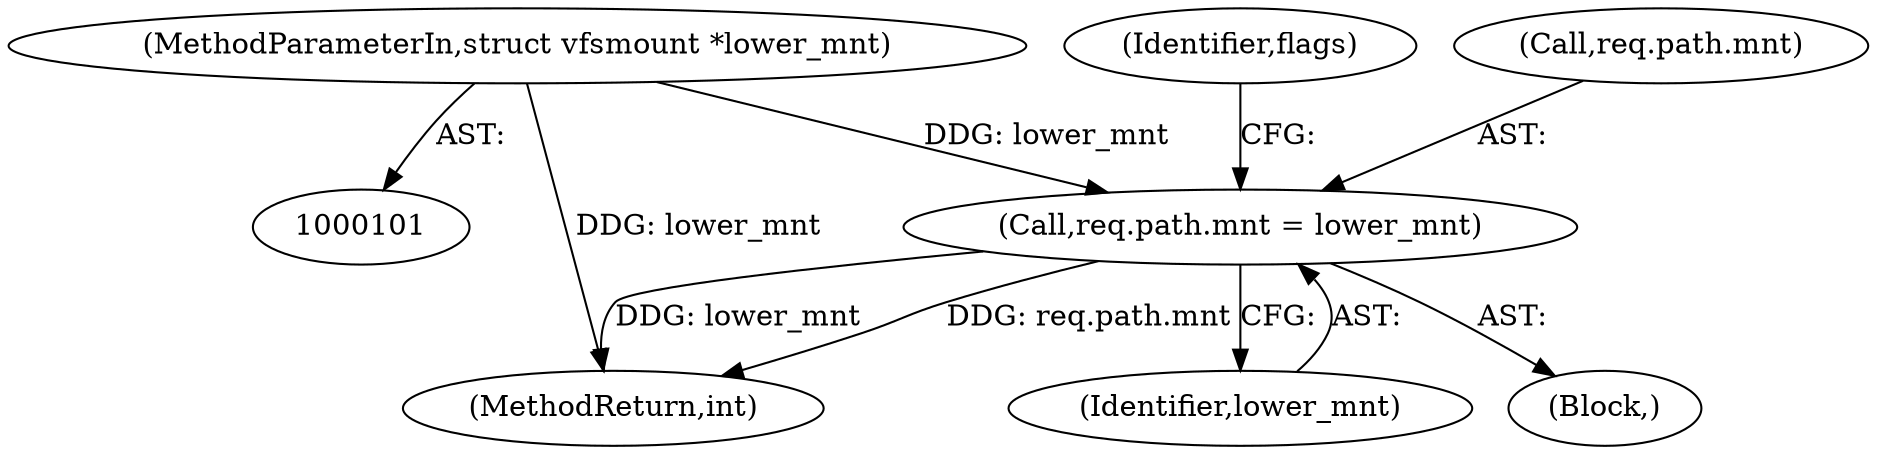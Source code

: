 digraph "0_linux_f5364c150aa645b3d7daa21b5c0b9feaa1c9cd6d@pointer" {
"1000133" [label="(Call,req.path.mnt = lower_mnt)"];
"1000104" [label="(MethodParameterIn,struct vfsmount *lower_mnt)"];
"1000133" [label="(Call,req.path.mnt = lower_mnt)"];
"1000106" [label="(Block,)"];
"1000235" [label="(MethodReturn,int)"];
"1000139" [label="(Identifier,lower_mnt)"];
"1000104" [label="(MethodParameterIn,struct vfsmount *lower_mnt)"];
"1000141" [label="(Identifier,flags)"];
"1000134" [label="(Call,req.path.mnt)"];
"1000133" -> "1000106"  [label="AST: "];
"1000133" -> "1000139"  [label="CFG: "];
"1000134" -> "1000133"  [label="AST: "];
"1000139" -> "1000133"  [label="AST: "];
"1000141" -> "1000133"  [label="CFG: "];
"1000133" -> "1000235"  [label="DDG: lower_mnt"];
"1000133" -> "1000235"  [label="DDG: req.path.mnt"];
"1000104" -> "1000133"  [label="DDG: lower_mnt"];
"1000104" -> "1000101"  [label="AST: "];
"1000104" -> "1000235"  [label="DDG: lower_mnt"];
}
